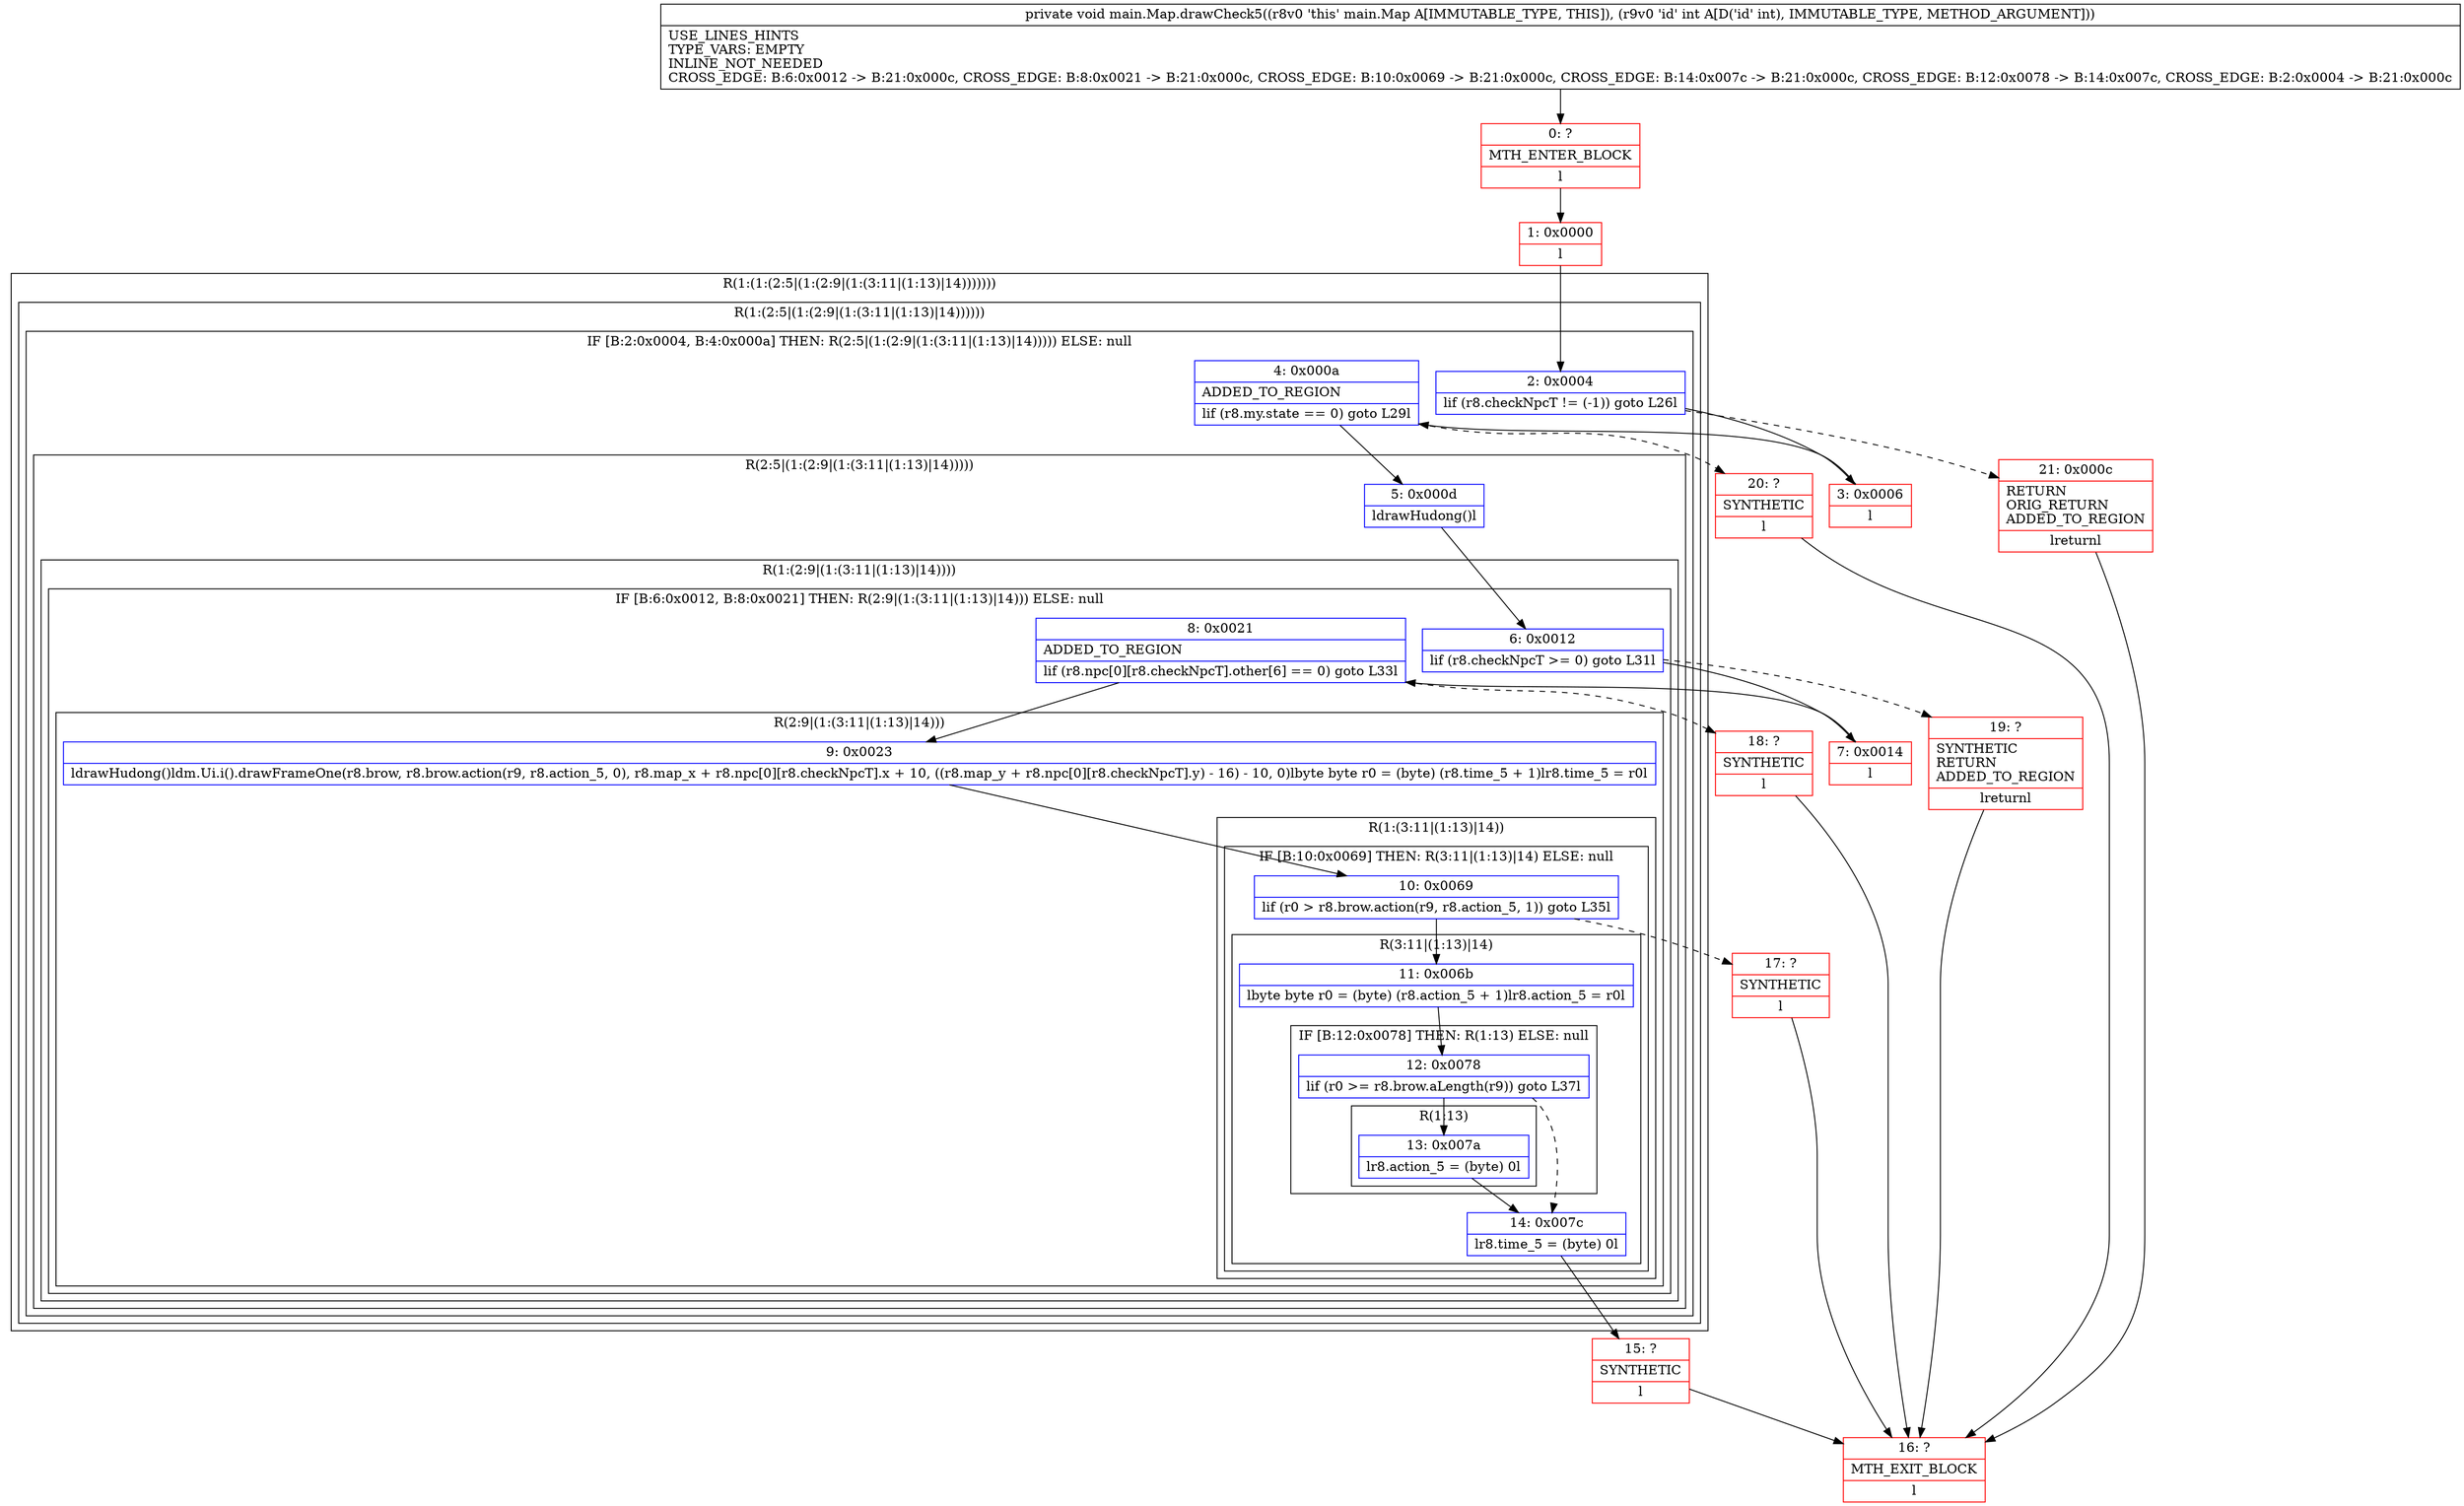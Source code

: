 digraph "CFG formain.Map.drawCheck5(I)V" {
subgraph cluster_Region_1184492343 {
label = "R(1:(1:(2:5|(1:(2:9|(1:(3:11|(1:13)|14)))))))";
node [shape=record,color=blue];
subgraph cluster_Region_1480947920 {
label = "R(1:(2:5|(1:(2:9|(1:(3:11|(1:13)|14))))))";
node [shape=record,color=blue];
subgraph cluster_IfRegion_1563056067 {
label = "IF [B:2:0x0004, B:4:0x000a] THEN: R(2:5|(1:(2:9|(1:(3:11|(1:13)|14))))) ELSE: null";
node [shape=record,color=blue];
Node_2 [shape=record,label="{2\:\ 0x0004|lif (r8.checkNpcT != (\-1)) goto L26l}"];
Node_4 [shape=record,label="{4\:\ 0x000a|ADDED_TO_REGION\l|lif (r8.my.state == 0) goto L29l}"];
subgraph cluster_Region_1216873118 {
label = "R(2:5|(1:(2:9|(1:(3:11|(1:13)|14)))))";
node [shape=record,color=blue];
Node_5 [shape=record,label="{5\:\ 0x000d|ldrawHudong()l}"];
subgraph cluster_Region_1103206635 {
label = "R(1:(2:9|(1:(3:11|(1:13)|14))))";
node [shape=record,color=blue];
subgraph cluster_IfRegion_850525179 {
label = "IF [B:6:0x0012, B:8:0x0021] THEN: R(2:9|(1:(3:11|(1:13)|14))) ELSE: null";
node [shape=record,color=blue];
Node_6 [shape=record,label="{6\:\ 0x0012|lif (r8.checkNpcT \>= 0) goto L31l}"];
Node_8 [shape=record,label="{8\:\ 0x0021|ADDED_TO_REGION\l|lif (r8.npc[0][r8.checkNpcT].other[6] == 0) goto L33l}"];
subgraph cluster_Region_1661858259 {
label = "R(2:9|(1:(3:11|(1:13)|14)))";
node [shape=record,color=blue];
Node_9 [shape=record,label="{9\:\ 0x0023|ldrawHudong()ldm.Ui.i().drawFrameOne(r8.brow, r8.brow.action(r9, r8.action_5, 0), r8.map_x + r8.npc[0][r8.checkNpcT].x + 10, ((r8.map_y + r8.npc[0][r8.checkNpcT].y) \- 16) \- 10, 0)lbyte byte r0 = (byte) (r8.time_5 + 1)lr8.time_5 = r0l}"];
subgraph cluster_Region_1034561057 {
label = "R(1:(3:11|(1:13)|14))";
node [shape=record,color=blue];
subgraph cluster_IfRegion_947835245 {
label = "IF [B:10:0x0069] THEN: R(3:11|(1:13)|14) ELSE: null";
node [shape=record,color=blue];
Node_10 [shape=record,label="{10\:\ 0x0069|lif (r0 \> r8.brow.action(r9, r8.action_5, 1)) goto L35l}"];
subgraph cluster_Region_340929488 {
label = "R(3:11|(1:13)|14)";
node [shape=record,color=blue];
Node_11 [shape=record,label="{11\:\ 0x006b|lbyte byte r0 = (byte) (r8.action_5 + 1)lr8.action_5 = r0l}"];
subgraph cluster_IfRegion_834227946 {
label = "IF [B:12:0x0078] THEN: R(1:13) ELSE: null";
node [shape=record,color=blue];
Node_12 [shape=record,label="{12\:\ 0x0078|lif (r0 \>= r8.brow.aLength(r9)) goto L37l}"];
subgraph cluster_Region_893280248 {
label = "R(1:13)";
node [shape=record,color=blue];
Node_13 [shape=record,label="{13\:\ 0x007a|lr8.action_5 = (byte) 0l}"];
}
}
Node_14 [shape=record,label="{14\:\ 0x007c|lr8.time_5 = (byte) 0l}"];
}
}
}
}
}
}
}
}
}
}
Node_0 [shape=record,color=red,label="{0\:\ ?|MTH_ENTER_BLOCK\l|l}"];
Node_1 [shape=record,color=red,label="{1\:\ 0x0000|l}"];
Node_3 [shape=record,color=red,label="{3\:\ 0x0006|l}"];
Node_7 [shape=record,color=red,label="{7\:\ 0x0014|l}"];
Node_15 [shape=record,color=red,label="{15\:\ ?|SYNTHETIC\l|l}"];
Node_16 [shape=record,color=red,label="{16\:\ ?|MTH_EXIT_BLOCK\l|l}"];
Node_17 [shape=record,color=red,label="{17\:\ ?|SYNTHETIC\l|l}"];
Node_18 [shape=record,color=red,label="{18\:\ ?|SYNTHETIC\l|l}"];
Node_19 [shape=record,color=red,label="{19\:\ ?|SYNTHETIC\lRETURN\lADDED_TO_REGION\l|lreturnl}"];
Node_20 [shape=record,color=red,label="{20\:\ ?|SYNTHETIC\l|l}"];
Node_21 [shape=record,color=red,label="{21\:\ 0x000c|RETURN\lORIG_RETURN\lADDED_TO_REGION\l|lreturnl}"];
MethodNode[shape=record,label="{private void main.Map.drawCheck5((r8v0 'this' main.Map A[IMMUTABLE_TYPE, THIS]), (r9v0 'id' int A[D('id' int), IMMUTABLE_TYPE, METHOD_ARGUMENT]))  | USE_LINES_HINTS\lTYPE_VARS: EMPTY\lINLINE_NOT_NEEDED\lCROSS_EDGE: B:6:0x0012 \-\> B:21:0x000c, CROSS_EDGE: B:8:0x0021 \-\> B:21:0x000c, CROSS_EDGE: B:10:0x0069 \-\> B:21:0x000c, CROSS_EDGE: B:14:0x007c \-\> B:21:0x000c, CROSS_EDGE: B:12:0x0078 \-\> B:14:0x007c, CROSS_EDGE: B:2:0x0004 \-\> B:21:0x000c\l}"];
MethodNode -> Node_0;
Node_2 -> Node_3;
Node_2 -> Node_21[style=dashed];
Node_4 -> Node_5;
Node_4 -> Node_20[style=dashed];
Node_5 -> Node_6;
Node_6 -> Node_7;
Node_6 -> Node_19[style=dashed];
Node_8 -> Node_9;
Node_8 -> Node_18[style=dashed];
Node_9 -> Node_10;
Node_10 -> Node_11;
Node_10 -> Node_17[style=dashed];
Node_11 -> Node_12;
Node_12 -> Node_13;
Node_12 -> Node_14[style=dashed];
Node_13 -> Node_14;
Node_14 -> Node_15;
Node_0 -> Node_1;
Node_1 -> Node_2;
Node_3 -> Node_4;
Node_7 -> Node_8;
Node_15 -> Node_16;
Node_17 -> Node_16;
Node_18 -> Node_16;
Node_19 -> Node_16;
Node_20 -> Node_16;
Node_21 -> Node_16;
}

